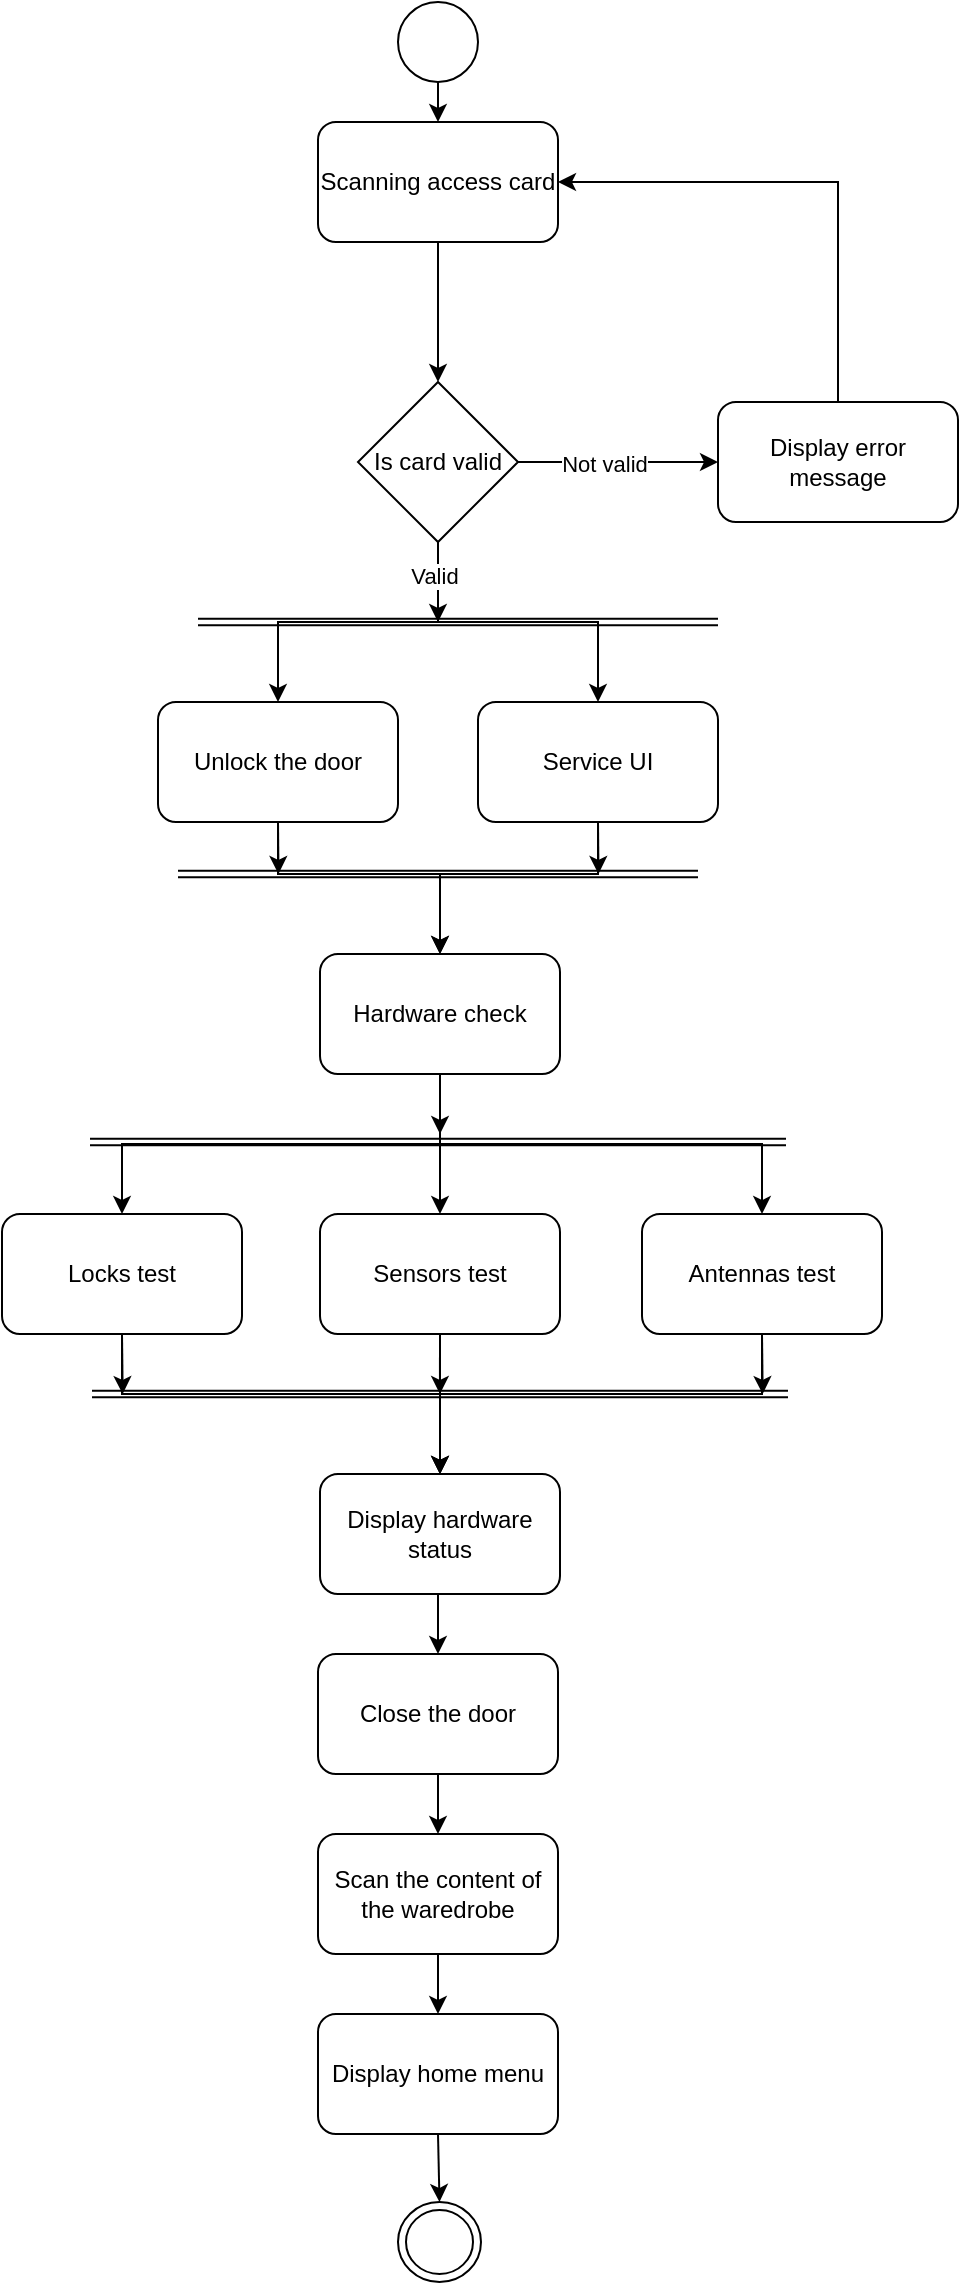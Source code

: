 <mxfile version="24.8.3">
  <diagram name="Strona-1" id="k9BBSeeiDPRvixk8zSBx">
    <mxGraphModel dx="2464" dy="2206" grid="1" gridSize="10" guides="1" tooltips="1" connect="1" arrows="1" fold="1" page="1" pageScale="1" pageWidth="827" pageHeight="1169" math="0" shadow="0">
      <root>
        <mxCell id="0" />
        <mxCell id="1" parent="0" />
        <mxCell id="iTXo6LtLCCWGJHb1AfA0-1" style="edgeStyle=orthogonalEdgeStyle;rounded=0;orthogonalLoop=1;jettySize=auto;html=1;exitX=0.5;exitY=1;exitDx=0;exitDy=0;entryX=0.5;entryY=0;entryDx=0;entryDy=0;" edge="1" parent="1" source="iTXo6LtLCCWGJHb1AfA0-2" target="iTXo6LtLCCWGJHb1AfA0-9">
          <mxGeometry relative="1" as="geometry" />
        </mxCell>
        <mxCell id="iTXo6LtLCCWGJHb1AfA0-2" value="Scanning access card" style="rounded=1;whiteSpace=wrap;html=1;" vertex="1" parent="1">
          <mxGeometry x="318" y="74" width="120" height="60" as="geometry" />
        </mxCell>
        <mxCell id="iTXo6LtLCCWGJHb1AfA0-3" style="edgeStyle=orthogonalEdgeStyle;rounded=0;orthogonalLoop=1;jettySize=auto;html=1;exitX=1;exitY=0.5;exitDx=0;exitDy=0;entryX=0;entryY=0.5;entryDx=0;entryDy=0;" edge="1" parent="1" source="iTXo6LtLCCWGJHb1AfA0-9" target="iTXo6LtLCCWGJHb1AfA0-11">
          <mxGeometry relative="1" as="geometry" />
        </mxCell>
        <mxCell id="iTXo6LtLCCWGJHb1AfA0-4" value="Not valid" style="edgeLabel;html=1;align=center;verticalAlign=middle;resizable=0;points=[];" vertex="1" connectable="0" parent="iTXo6LtLCCWGJHb1AfA0-3">
          <mxGeometry x="-0.14" y="-1" relative="1" as="geometry">
            <mxPoint as="offset" />
          </mxGeometry>
        </mxCell>
        <mxCell id="iTXo6LtLCCWGJHb1AfA0-5" style="edgeStyle=orthogonalEdgeStyle;rounded=0;orthogonalLoop=1;jettySize=auto;html=1;exitX=0.5;exitY=1;exitDx=0;exitDy=0;" edge="1" parent="1" source="iTXo6LtLCCWGJHb1AfA0-9">
          <mxGeometry relative="1" as="geometry">
            <mxPoint x="378" y="324" as="targetPoint" />
          </mxGeometry>
        </mxCell>
        <mxCell id="iTXo6LtLCCWGJHb1AfA0-6" style="edgeStyle=orthogonalEdgeStyle;rounded=0;orthogonalLoop=1;jettySize=auto;html=1;exitX=0.5;exitY=1;exitDx=0;exitDy=0;" edge="1" parent="1" source="iTXo6LtLCCWGJHb1AfA0-9" target="iTXo6LtLCCWGJHb1AfA0-13">
          <mxGeometry relative="1" as="geometry">
            <Array as="points">
              <mxPoint x="378" y="324" />
              <mxPoint x="298" y="324" />
            </Array>
          </mxGeometry>
        </mxCell>
        <mxCell id="iTXo6LtLCCWGJHb1AfA0-7" style="edgeStyle=orthogonalEdgeStyle;rounded=0;orthogonalLoop=1;jettySize=auto;html=1;exitX=0.5;exitY=1;exitDx=0;exitDy=0;entryX=0.5;entryY=0;entryDx=0;entryDy=0;" edge="1" parent="1" source="iTXo6LtLCCWGJHb1AfA0-9" target="iTXo6LtLCCWGJHb1AfA0-16">
          <mxGeometry relative="1" as="geometry">
            <Array as="points">
              <mxPoint x="378" y="324" />
              <mxPoint x="458" y="324" />
            </Array>
          </mxGeometry>
        </mxCell>
        <mxCell id="iTXo6LtLCCWGJHb1AfA0-8" value="Valid" style="edgeLabel;html=1;align=center;verticalAlign=middle;resizable=0;points=[];" vertex="1" connectable="0" parent="iTXo6LtLCCWGJHb1AfA0-7">
          <mxGeometry x="-0.788" y="-2" relative="1" as="geometry">
            <mxPoint as="offset" />
          </mxGeometry>
        </mxCell>
        <mxCell id="iTXo6LtLCCWGJHb1AfA0-9" value="Is card valid" style="rhombus;whiteSpace=wrap;html=1;" vertex="1" parent="1">
          <mxGeometry x="338" y="204" width="80" height="80" as="geometry" />
        </mxCell>
        <mxCell id="iTXo6LtLCCWGJHb1AfA0-10" style="edgeStyle=orthogonalEdgeStyle;rounded=0;orthogonalLoop=1;jettySize=auto;html=1;exitX=0.5;exitY=0;exitDx=0;exitDy=0;entryX=1;entryY=0.5;entryDx=0;entryDy=0;" edge="1" parent="1" source="iTXo6LtLCCWGJHb1AfA0-11" target="iTXo6LtLCCWGJHb1AfA0-2">
          <mxGeometry relative="1" as="geometry" />
        </mxCell>
        <mxCell id="iTXo6LtLCCWGJHb1AfA0-11" value="Display error message" style="rounded=1;whiteSpace=wrap;html=1;" vertex="1" parent="1">
          <mxGeometry x="518" y="214" width="120" height="60" as="geometry" />
        </mxCell>
        <mxCell id="iTXo6LtLCCWGJHb1AfA0-45" style="edgeStyle=orthogonalEdgeStyle;rounded=0;orthogonalLoop=1;jettySize=auto;html=1;exitX=0.5;exitY=1;exitDx=0;exitDy=0;" edge="1" parent="1" source="iTXo6LtLCCWGJHb1AfA0-13">
          <mxGeometry relative="1" as="geometry">
            <mxPoint x="298.238" y="450" as="targetPoint" />
          </mxGeometry>
        </mxCell>
        <mxCell id="iTXo6LtLCCWGJHb1AfA0-47" style="edgeStyle=orthogonalEdgeStyle;rounded=0;orthogonalLoop=1;jettySize=auto;html=1;exitX=0.5;exitY=1;exitDx=0;exitDy=0;" edge="1" parent="1" source="iTXo6LtLCCWGJHb1AfA0-13" target="iTXo6LtLCCWGJHb1AfA0-44">
          <mxGeometry relative="1" as="geometry">
            <Array as="points">
              <mxPoint x="298" y="450" />
              <mxPoint x="379" y="450" />
            </Array>
          </mxGeometry>
        </mxCell>
        <mxCell id="iTXo6LtLCCWGJHb1AfA0-13" value="Unlock the door" style="rounded=1;whiteSpace=wrap;html=1;" vertex="1" parent="1">
          <mxGeometry x="238" y="364" width="120" height="60" as="geometry" />
        </mxCell>
        <mxCell id="iTXo6LtLCCWGJHb1AfA0-46" style="edgeStyle=orthogonalEdgeStyle;rounded=0;orthogonalLoop=1;jettySize=auto;html=1;exitX=0.5;exitY=1;exitDx=0;exitDy=0;" edge="1" parent="1" source="iTXo6LtLCCWGJHb1AfA0-16">
          <mxGeometry relative="1" as="geometry">
            <mxPoint x="458.238" y="450" as="targetPoint" />
          </mxGeometry>
        </mxCell>
        <mxCell id="iTXo6LtLCCWGJHb1AfA0-48" style="edgeStyle=orthogonalEdgeStyle;rounded=0;orthogonalLoop=1;jettySize=auto;html=1;exitX=0.5;exitY=1;exitDx=0;exitDy=0;entryX=0.5;entryY=0;entryDx=0;entryDy=0;" edge="1" parent="1" source="iTXo6LtLCCWGJHb1AfA0-16" target="iTXo6LtLCCWGJHb1AfA0-44">
          <mxGeometry relative="1" as="geometry">
            <Array as="points">
              <mxPoint x="458" y="450" />
              <mxPoint x="379" y="450" />
            </Array>
          </mxGeometry>
        </mxCell>
        <mxCell id="iTXo6LtLCCWGJHb1AfA0-16" value="Service UI" style="rounded=1;whiteSpace=wrap;html=1;" vertex="1" parent="1">
          <mxGeometry x="398" y="364" width="120" height="60" as="geometry" />
        </mxCell>
        <mxCell id="iTXo6LtLCCWGJHb1AfA0-17" value="" style="shape=link;html=1;rounded=0;width=3.333;" edge="1" parent="1">
          <mxGeometry width="100" relative="1" as="geometry">
            <mxPoint x="258" y="324" as="sourcePoint" />
            <mxPoint x="518" y="324" as="targetPoint" />
            <Array as="points">
              <mxPoint x="308" y="324" />
            </Array>
          </mxGeometry>
        </mxCell>
        <mxCell id="iTXo6LtLCCWGJHb1AfA0-43" style="edgeStyle=orthogonalEdgeStyle;rounded=0;orthogonalLoop=1;jettySize=auto;html=1;exitX=0.5;exitY=1;exitDx=0;exitDy=0;entryX=0.5;entryY=0;entryDx=0;entryDy=0;" edge="1" parent="1" source="iTXo6LtLCCWGJHb1AfA0-29" target="iTXo6LtLCCWGJHb1AfA0-37">
          <mxGeometry relative="1" as="geometry" />
        </mxCell>
        <mxCell id="iTXo6LtLCCWGJHb1AfA0-29" value="Scan the content of the waredrobe" style="rounded=1;whiteSpace=wrap;html=1;" vertex="1" parent="1">
          <mxGeometry x="318" y="930" width="120" height="60" as="geometry" />
        </mxCell>
        <mxCell id="iTXo6LtLCCWGJHb1AfA0-30" value="" style="shape=link;html=1;rounded=0;width=3.333;" edge="1" parent="1">
          <mxGeometry width="100" relative="1" as="geometry">
            <mxPoint x="248" y="450" as="sourcePoint" />
            <mxPoint x="508" y="450" as="targetPoint" />
            <Array as="points">
              <mxPoint x="298" y="450" />
            </Array>
          </mxGeometry>
        </mxCell>
        <mxCell id="iTXo6LtLCCWGJHb1AfA0-42" style="edgeStyle=orthogonalEdgeStyle;rounded=0;orthogonalLoop=1;jettySize=auto;html=1;exitX=0.5;exitY=1;exitDx=0;exitDy=0;entryX=0.5;entryY=0;entryDx=0;entryDy=0;" edge="1" parent="1" source="iTXo6LtLCCWGJHb1AfA0-37" target="iTXo6LtLCCWGJHb1AfA0-39">
          <mxGeometry relative="1" as="geometry" />
        </mxCell>
        <mxCell id="iTXo6LtLCCWGJHb1AfA0-37" value="Display home menu" style="rounded=1;whiteSpace=wrap;html=1;" vertex="1" parent="1">
          <mxGeometry x="318" y="1020" width="120" height="60" as="geometry" />
        </mxCell>
        <mxCell id="iTXo6LtLCCWGJHb1AfA0-39" value="" style="ellipse;shape=doubleEllipse;whiteSpace=wrap;html=1;" vertex="1" parent="1">
          <mxGeometry x="358" y="1114" width="41.5" height="40" as="geometry" />
        </mxCell>
        <mxCell id="iTXo6LtLCCWGJHb1AfA0-40" style="edgeStyle=orthogonalEdgeStyle;rounded=0;orthogonalLoop=1;jettySize=auto;html=1;exitX=0.5;exitY=1;exitDx=0;exitDy=0;entryX=0.5;entryY=0;entryDx=0;entryDy=0;" edge="1" parent="1" source="iTXo6LtLCCWGJHb1AfA0-41" target="iTXo6LtLCCWGJHb1AfA0-2">
          <mxGeometry relative="1" as="geometry" />
        </mxCell>
        <mxCell id="iTXo6LtLCCWGJHb1AfA0-41" value="" style="ellipse;whiteSpace=wrap;html=1;aspect=fixed;" vertex="1" parent="1">
          <mxGeometry x="358" y="14" width="40" height="40" as="geometry" />
        </mxCell>
        <mxCell id="iTXo6LtLCCWGJHb1AfA0-57" style="edgeStyle=orthogonalEdgeStyle;rounded=0;orthogonalLoop=1;jettySize=auto;html=1;exitX=0.5;exitY=1;exitDx=0;exitDy=0;" edge="1" parent="1" source="iTXo6LtLCCWGJHb1AfA0-44">
          <mxGeometry relative="1" as="geometry">
            <mxPoint x="379" y="580" as="targetPoint" />
          </mxGeometry>
        </mxCell>
        <mxCell id="iTXo6LtLCCWGJHb1AfA0-58" style="edgeStyle=orthogonalEdgeStyle;rounded=0;orthogonalLoop=1;jettySize=auto;html=1;exitX=0.5;exitY=1;exitDx=0;exitDy=0;entryX=0.5;entryY=0;entryDx=0;entryDy=0;" edge="1" parent="1" source="iTXo6LtLCCWGJHb1AfA0-44" target="iTXo6LtLCCWGJHb1AfA0-50">
          <mxGeometry relative="1" as="geometry" />
        </mxCell>
        <mxCell id="iTXo6LtLCCWGJHb1AfA0-59" style="edgeStyle=orthogonalEdgeStyle;rounded=0;orthogonalLoop=1;jettySize=auto;html=1;exitX=0.5;exitY=1;exitDx=0;exitDy=0;entryX=0.5;entryY=0;entryDx=0;entryDy=0;" edge="1" parent="1" source="iTXo6LtLCCWGJHb1AfA0-44" target="iTXo6LtLCCWGJHb1AfA0-54">
          <mxGeometry relative="1" as="geometry" />
        </mxCell>
        <mxCell id="iTXo6LtLCCWGJHb1AfA0-60" style="edgeStyle=orthogonalEdgeStyle;rounded=0;orthogonalLoop=1;jettySize=auto;html=1;exitX=0.5;exitY=1;exitDx=0;exitDy=0;" edge="1" parent="1" source="iTXo6LtLCCWGJHb1AfA0-44" target="iTXo6LtLCCWGJHb1AfA0-55">
          <mxGeometry relative="1" as="geometry" />
        </mxCell>
        <mxCell id="iTXo6LtLCCWGJHb1AfA0-44" value="Hardware check" style="rounded=1;whiteSpace=wrap;html=1;" vertex="1" parent="1">
          <mxGeometry x="319" y="490" width="120" height="60" as="geometry" />
        </mxCell>
        <mxCell id="iTXo6LtLCCWGJHb1AfA0-49" value="" style="shape=link;html=1;rounded=0;width=3.333;" edge="1" parent="1">
          <mxGeometry width="100" relative="1" as="geometry">
            <mxPoint x="204" y="584" as="sourcePoint" />
            <mxPoint x="552" y="584" as="targetPoint" />
            <Array as="points">
              <mxPoint x="342" y="584" />
            </Array>
          </mxGeometry>
        </mxCell>
        <mxCell id="iTXo6LtLCCWGJHb1AfA0-62" style="edgeStyle=orthogonalEdgeStyle;rounded=0;orthogonalLoop=1;jettySize=auto;html=1;exitX=0.5;exitY=1;exitDx=0;exitDy=0;" edge="1" parent="1" source="iTXo6LtLCCWGJHb1AfA0-50">
          <mxGeometry relative="1" as="geometry">
            <mxPoint x="220.345" y="710" as="targetPoint" />
          </mxGeometry>
        </mxCell>
        <mxCell id="iTXo6LtLCCWGJHb1AfA0-66" style="edgeStyle=orthogonalEdgeStyle;rounded=0;orthogonalLoop=1;jettySize=auto;html=1;exitX=0.5;exitY=1;exitDx=0;exitDy=0;" edge="1" parent="1" source="iTXo6LtLCCWGJHb1AfA0-50" target="iTXo6LtLCCWGJHb1AfA0-65">
          <mxGeometry relative="1" as="geometry">
            <Array as="points">
              <mxPoint x="220" y="710" />
              <mxPoint x="379" y="710" />
            </Array>
          </mxGeometry>
        </mxCell>
        <mxCell id="iTXo6LtLCCWGJHb1AfA0-50" value="Locks test" style="rounded=1;whiteSpace=wrap;html=1;" vertex="1" parent="1">
          <mxGeometry x="160" y="620" width="120" height="60" as="geometry" />
        </mxCell>
        <mxCell id="iTXo6LtLCCWGJHb1AfA0-63" style="edgeStyle=orthogonalEdgeStyle;rounded=0;orthogonalLoop=1;jettySize=auto;html=1;exitX=0.5;exitY=1;exitDx=0;exitDy=0;" edge="1" parent="1" source="iTXo6LtLCCWGJHb1AfA0-54">
          <mxGeometry relative="1" as="geometry">
            <mxPoint x="378.966" y="710" as="targetPoint" />
          </mxGeometry>
        </mxCell>
        <mxCell id="iTXo6LtLCCWGJHb1AfA0-67" style="edgeStyle=orthogonalEdgeStyle;rounded=0;orthogonalLoop=1;jettySize=auto;html=1;exitX=0.5;exitY=1;exitDx=0;exitDy=0;" edge="1" parent="1" source="iTXo6LtLCCWGJHb1AfA0-54" target="iTXo6LtLCCWGJHb1AfA0-65">
          <mxGeometry relative="1" as="geometry" />
        </mxCell>
        <mxCell id="iTXo6LtLCCWGJHb1AfA0-54" value="Sensors test" style="rounded=1;whiteSpace=wrap;html=1;" vertex="1" parent="1">
          <mxGeometry x="319" y="620" width="120" height="60" as="geometry" />
        </mxCell>
        <mxCell id="iTXo6LtLCCWGJHb1AfA0-64" style="edgeStyle=orthogonalEdgeStyle;rounded=0;orthogonalLoop=1;jettySize=auto;html=1;exitX=0.5;exitY=1;exitDx=0;exitDy=0;" edge="1" parent="1" source="iTXo6LtLCCWGJHb1AfA0-55">
          <mxGeometry relative="1" as="geometry">
            <mxPoint x="540.345" y="710" as="targetPoint" />
          </mxGeometry>
        </mxCell>
        <mxCell id="iTXo6LtLCCWGJHb1AfA0-68" style="edgeStyle=orthogonalEdgeStyle;rounded=0;orthogonalLoop=1;jettySize=auto;html=1;exitX=0.5;exitY=1;exitDx=0;exitDy=0;" edge="1" parent="1" source="iTXo6LtLCCWGJHb1AfA0-55" target="iTXo6LtLCCWGJHb1AfA0-65">
          <mxGeometry relative="1" as="geometry">
            <Array as="points">
              <mxPoint x="540" y="710" />
              <mxPoint x="379" y="710" />
            </Array>
          </mxGeometry>
        </mxCell>
        <mxCell id="iTXo6LtLCCWGJHb1AfA0-55" value="Antennas test" style="rounded=1;whiteSpace=wrap;html=1;" vertex="1" parent="1">
          <mxGeometry x="480" y="620" width="120" height="60" as="geometry" />
        </mxCell>
        <mxCell id="iTXo6LtLCCWGJHb1AfA0-61" value="" style="shape=link;html=1;rounded=0;width=3.333;" edge="1" parent="1">
          <mxGeometry width="100" relative="1" as="geometry">
            <mxPoint x="205" y="710" as="sourcePoint" />
            <mxPoint x="553" y="710" as="targetPoint" />
            <Array as="points">
              <mxPoint x="343" y="710" />
            </Array>
          </mxGeometry>
        </mxCell>
        <mxCell id="iTXo6LtLCCWGJHb1AfA0-70" style="edgeStyle=orthogonalEdgeStyle;rounded=0;orthogonalLoop=1;jettySize=auto;html=1;exitX=0.5;exitY=1;exitDx=0;exitDy=0;entryX=0.5;entryY=0;entryDx=0;entryDy=0;" edge="1" parent="1" source="iTXo6LtLCCWGJHb1AfA0-65" target="iTXo6LtLCCWGJHb1AfA0-69">
          <mxGeometry relative="1" as="geometry" />
        </mxCell>
        <mxCell id="iTXo6LtLCCWGJHb1AfA0-65" value="Display hardware status" style="rounded=1;whiteSpace=wrap;html=1;" vertex="1" parent="1">
          <mxGeometry x="319" y="750" width="120" height="60" as="geometry" />
        </mxCell>
        <mxCell id="iTXo6LtLCCWGJHb1AfA0-71" style="edgeStyle=orthogonalEdgeStyle;rounded=0;orthogonalLoop=1;jettySize=auto;html=1;exitX=0.5;exitY=1;exitDx=0;exitDy=0;" edge="1" parent="1" source="iTXo6LtLCCWGJHb1AfA0-69" target="iTXo6LtLCCWGJHb1AfA0-29">
          <mxGeometry relative="1" as="geometry" />
        </mxCell>
        <mxCell id="iTXo6LtLCCWGJHb1AfA0-69" value="Close the door" style="rounded=1;whiteSpace=wrap;html=1;" vertex="1" parent="1">
          <mxGeometry x="318" y="840" width="120" height="60" as="geometry" />
        </mxCell>
      </root>
    </mxGraphModel>
  </diagram>
</mxfile>
